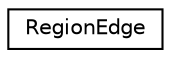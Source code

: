 digraph "Graphical Class Hierarchy"
{
  edge [fontname="Helvetica",fontsize="10",labelfontname="Helvetica",labelfontsize="10"];
  node [fontname="Helvetica",fontsize="10",shape=record];
  rankdir="LR";
  Node0 [label="RegionEdge",height=0.2,width=0.4,color="black", fillcolor="white", style="filled",URL="$classRegionEdge.html",tooltip="Edge handliing for a region. –inprogress. "];
}
